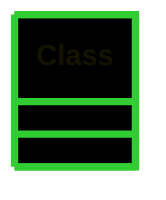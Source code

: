 classDiagram
    class Class {
    }
    style Class fill: #000000, stroke: #32cd32, stroke-width: 0.25rem
